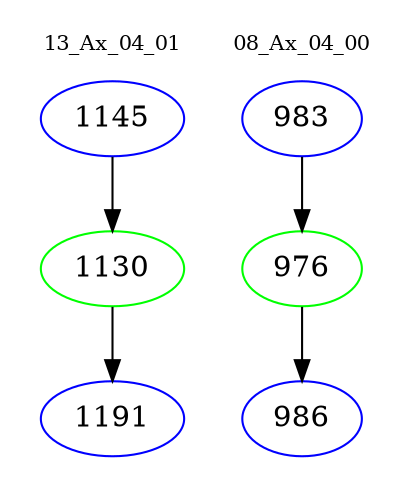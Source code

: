 digraph{
subgraph cluster_0 {
color = white
label = "13_Ax_04_01";
fontsize=10;
T0_1145 [label="1145", color="blue"]
T0_1145 -> T0_1130 [color="black"]
T0_1130 [label="1130", color="green"]
T0_1130 -> T0_1191 [color="black"]
T0_1191 [label="1191", color="blue"]
}
subgraph cluster_1 {
color = white
label = "08_Ax_04_00";
fontsize=10;
T1_983 [label="983", color="blue"]
T1_983 -> T1_976 [color="black"]
T1_976 [label="976", color="green"]
T1_976 -> T1_986 [color="black"]
T1_986 [label="986", color="blue"]
}
}
